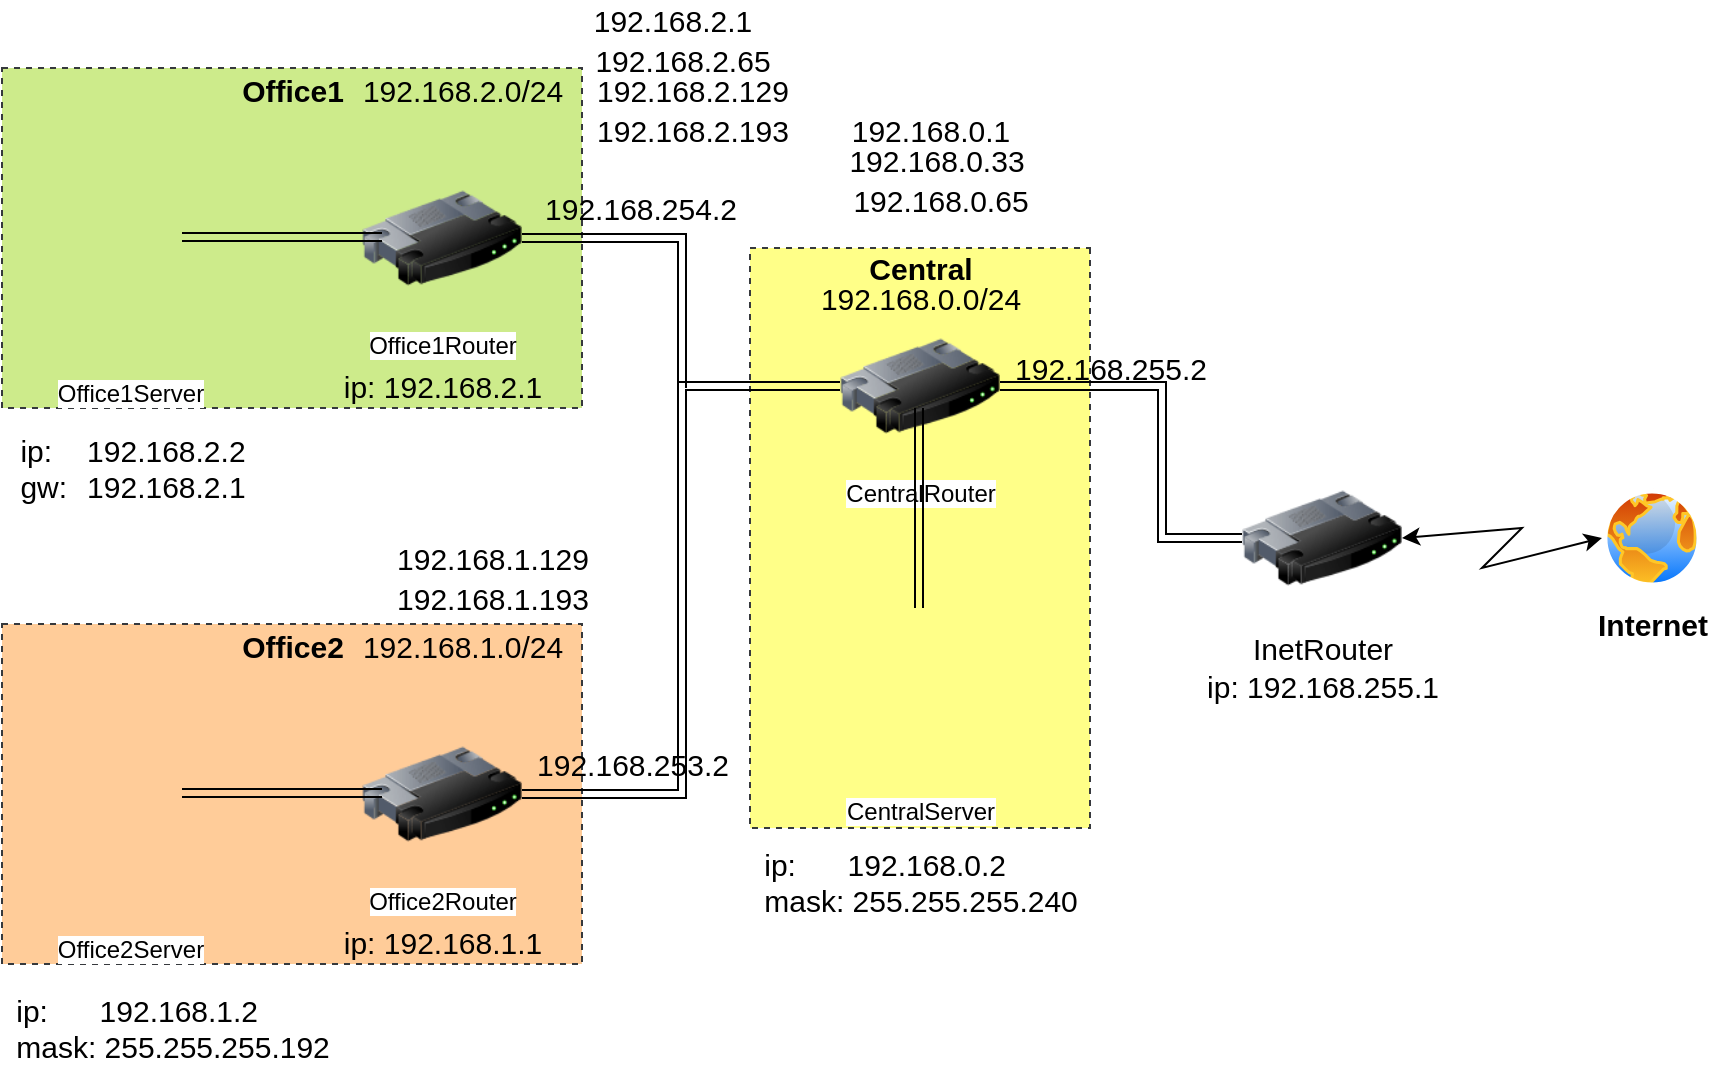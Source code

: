 <mxfile version="15.8.3"><diagram id="cOw5bF9jRMIJZV4UwmW3" name="Page-1"><mxGraphModel dx="888" dy="529" grid="1" gridSize="10" guides="1" tooltips="1" connect="1" arrows="1" fold="1" page="1" pageScale="1" pageWidth="827" pageHeight="1169" background="none" math="0" shadow="0"><root><mxCell id="0"/><mxCell id="1" parent="0"/><mxCell id="xZqb2GM0S9AGK8Y6CNhQ-9" value="" style="rounded=0;whiteSpace=wrap;html=1;dashed=1;fillColor=#cdeb8b;strokeColor=#36393d;" vertex="1" parent="1"><mxGeometry x="40" y="40" width="290" height="170" as="geometry"/></mxCell><mxCell id="xZqb2GM0S9AGK8Y6CNhQ-7" value="Office1Server" style="shape=image;html=1;verticalAlign=top;verticalLabelPosition=bottom;labelBackgroundColor=#ffffff;imageAspect=0;aspect=fixed;image=https://cdn2.iconfinder.com/data/icons/whcompare-isometric-web-hosting-servers/50/server-2-128.png" vertex="1" parent="1"><mxGeometry x="40" y="61" width="128" height="128" as="geometry"/></mxCell><mxCell id="xZqb2GM0S9AGK8Y6CNhQ-10" value="" style="rounded=0;whiteSpace=wrap;html=1;dashed=1;fillColor=#ffcc99;strokeColor=#36393d;" vertex="1" parent="1"><mxGeometry x="40" y="318" width="290" height="170" as="geometry"/></mxCell><mxCell id="xZqb2GM0S9AGK8Y6CNhQ-4" value="Office2Server" style="shape=image;html=1;verticalAlign=top;verticalLabelPosition=bottom;labelBackgroundColor=#ffffff;imageAspect=0;aspect=fixed;image=https://cdn2.iconfinder.com/data/icons/whcompare-isometric-web-hosting-servers/50/server-2-128.png" vertex="1" parent="1"><mxGeometry x="40" y="339" width="128" height="128" as="geometry"/></mxCell><mxCell id="xZqb2GM0S9AGK8Y6CNhQ-13" value="Office1Router" style="image;html=1;image=img/lib/clip_art/networking/Router_128x128.png;dashed=1;" vertex="1" parent="1"><mxGeometry x="220" y="85" width="80" height="80" as="geometry"/></mxCell><mxCell id="xZqb2GM0S9AGK8Y6CNhQ-14" value="Office2Router" style="image;html=1;image=img/lib/clip_art/networking/Router_128x128.png;dashed=1;" vertex="1" parent="1"><mxGeometry x="220" y="363" width="80" height="80" as="geometry"/></mxCell><mxCell id="xZqb2GM0S9AGK8Y6CNhQ-16" value="&lt;font style=&quot;font-size: 15px&quot;&gt;&lt;b&gt;Office1&lt;/b&gt;&lt;/font&gt;" style="text;html=1;align=center;verticalAlign=middle;resizable=0;points=[];autosize=1;strokeColor=none;fillColor=none;" vertex="1" parent="1"><mxGeometry x="150" y="41" width="70" height="20" as="geometry"/></mxCell><mxCell id="xZqb2GM0S9AGK8Y6CNhQ-17" value="&lt;font style=&quot;font-size: 15px&quot;&gt;&lt;b&gt;Office2&lt;/b&gt;&lt;/font&gt;" style="text;html=1;align=center;verticalAlign=middle;resizable=0;points=[];autosize=1;strokeColor=none;fillColor=none;" vertex="1" parent="1"><mxGeometry x="150" y="319" width="70" height="20" as="geometry"/></mxCell><mxCell id="xZqb2GM0S9AGK8Y6CNhQ-20" value="" style="rounded=0;whiteSpace=wrap;html=1;dashed=1;fillColor=#ffff88;strokeColor=#36393d;direction=south;" vertex="1" parent="1"><mxGeometry x="414" y="130" width="170" height="290" as="geometry"/></mxCell><mxCell id="xZqb2GM0S9AGK8Y6CNhQ-5" value="CentralServer" style="shape=image;html=1;verticalAlign=top;verticalLabelPosition=bottom;labelBackgroundColor=#ffffff;imageAspect=0;aspect=fixed;image=https://cdn2.iconfinder.com/data/icons/whcompare-isometric-web-hosting-servers/50/server-2-128.png" vertex="1" parent="1"><mxGeometry x="435" y="270" width="128" height="128" as="geometry"/></mxCell><mxCell id="xZqb2GM0S9AGK8Y6CNhQ-12" value="CentralRouter" style="image;html=1;image=img/lib/clip_art/networking/Router_128x128.png;dashed=1;" vertex="1" parent="1"><mxGeometry x="459" y="159" width="80" height="80" as="geometry"/></mxCell><mxCell id="xZqb2GM0S9AGK8Y6CNhQ-15" value="&lt;font size=&quot;1&quot;&gt;&lt;span style=&quot;font-size: 15px&quot;&gt;InetRouter&lt;/span&gt;&lt;/font&gt;" style="image;html=1;image=img/lib/clip_art/networking/Router_128x128.png;dashed=1;" vertex="1" parent="1"><mxGeometry x="660" y="235" width="80" height="80" as="geometry"/></mxCell><mxCell id="xZqb2GM0S9AGK8Y6CNhQ-21" value="&lt;font style=&quot;font-size: 15px&quot;&gt;&lt;b&gt;Central&lt;/b&gt;&lt;/font&gt;" style="text;html=1;align=center;verticalAlign=middle;resizable=0;points=[];autosize=1;strokeColor=none;fillColor=none;" vertex="1" parent="1"><mxGeometry x="464" y="130" width="70" height="20" as="geometry"/></mxCell><mxCell id="xZqb2GM0S9AGK8Y6CNhQ-22" value="" style="shape=link;html=1;rounded=0;fontSize=15;" edge="1" parent="1"><mxGeometry width="100" relative="1" as="geometry"><mxPoint x="130" y="124.5" as="sourcePoint"/><mxPoint x="230" y="124.5" as="targetPoint"/></mxGeometry></mxCell><mxCell id="xZqb2GM0S9AGK8Y6CNhQ-23" value="" style="shape=link;html=1;rounded=0;fontSize=15;" edge="1" parent="1"><mxGeometry width="100" relative="1" as="geometry"><mxPoint x="130" y="402.5" as="sourcePoint"/><mxPoint x="230" y="402.5" as="targetPoint"/></mxGeometry></mxCell><mxCell id="xZqb2GM0S9AGK8Y6CNhQ-24" value="" style="shape=link;html=1;rounded=0;fontSize=15;" edge="1" parent="1"><mxGeometry width="100" relative="1" as="geometry"><mxPoint x="498.5" y="210" as="sourcePoint"/><mxPoint x="498.5" y="310" as="targetPoint"/></mxGeometry></mxCell><mxCell id="xZqb2GM0S9AGK8Y6CNhQ-25" value="" style="shape=link;html=1;rounded=0;fontSize=15;exitX=1;exitY=0.5;exitDx=0;exitDy=0;entryX=0;entryY=0.5;entryDx=0;entryDy=0;" edge="1" parent="1" source="xZqb2GM0S9AGK8Y6CNhQ-14" target="xZqb2GM0S9AGK8Y6CNhQ-12"><mxGeometry width="100" relative="1" as="geometry"><mxPoint x="420" y="520" as="sourcePoint"/><mxPoint x="380" y="220" as="targetPoint"/><Array as="points"><mxPoint x="380" y="403"/><mxPoint x="380" y="199"/></Array></mxGeometry></mxCell><mxCell id="xZqb2GM0S9AGK8Y6CNhQ-26" value="" style="shape=link;html=1;rounded=0;fontSize=15;exitX=1;exitY=0.5;exitDx=0;exitDy=0;" edge="1" parent="1" source="xZqb2GM0S9AGK8Y6CNhQ-13"><mxGeometry width="100" relative="1" as="geometry"><mxPoint x="364" y="85" as="sourcePoint"/><mxPoint x="380" y="200" as="targetPoint"/><Array as="points"><mxPoint x="380" y="125"/></Array></mxGeometry></mxCell><mxCell id="xZqb2GM0S9AGK8Y6CNhQ-29" value="" style="shape=link;html=1;rounded=0;fontSize=15;entryX=0;entryY=0.5;entryDx=0;entryDy=0;exitX=1;exitY=0.5;exitDx=0;exitDy=0;" edge="1" parent="1" source="xZqb2GM0S9AGK8Y6CNhQ-12" target="xZqb2GM0S9AGK8Y6CNhQ-15"><mxGeometry width="100" relative="1" as="geometry"><mxPoint x="530" y="330" as="sourcePoint"/><mxPoint x="630" y="330" as="targetPoint"/><Array as="points"><mxPoint x="620" y="199"/><mxPoint x="620" y="275"/></Array></mxGeometry></mxCell><mxCell id="xZqb2GM0S9AGK8Y6CNhQ-31" value="" style="endArrow=classic;startArrow=classic;html=1;rounded=0;fontSize=15;exitX=1;exitY=0.5;exitDx=0;exitDy=0;entryX=0;entryY=0.5;entryDx=0;entryDy=0;" edge="1" parent="1" source="xZqb2GM0S9AGK8Y6CNhQ-15" target="xZqb2GM0S9AGK8Y6CNhQ-33"><mxGeometry width="50" height="50" relative="1" as="geometry"><mxPoint x="790" y="300" as="sourcePoint"/><mxPoint x="810" y="275" as="targetPoint"/><Array as="points"><mxPoint x="800" y="270"/><mxPoint x="780" y="290"/></Array></mxGeometry></mxCell><mxCell id="xZqb2GM0S9AGK8Y6CNhQ-33" value="&lt;b&gt;Internet&lt;/b&gt;" style="aspect=fixed;perimeter=ellipsePerimeter;html=1;align=center;shadow=0;dashed=0;spacingTop=3;image;image=img/lib/active_directory/internet_globe.svg;fontSize=15;" vertex="1" parent="1"><mxGeometry x="840" y="250" width="50" height="50" as="geometry"/></mxCell><mxCell id="xZqb2GM0S9AGK8Y6CNhQ-34" value="&lt;div align=&quot;left&quot;&gt;ip: &lt;span style=&quot;white-space: pre&quot;&gt;&#9;&lt;/span&gt;&amp;nbsp; 192.168.0.2&lt;br&gt;&lt;/div&gt;&lt;div&gt;mask: 255.255.255.240&lt;span&gt; &lt;/span&gt;&lt;br&gt;&lt;/div&gt;" style="text;html=1;align=center;verticalAlign=middle;resizable=0;points=[];autosize=1;strokeColor=none;fillColor=none;fontSize=15;" vertex="1" parent="1"><mxGeometry x="414" y="427" width="170" height="40" as="geometry"/></mxCell><mxCell id="xZqb2GM0S9AGK8Y6CNhQ-35" value="192.168.1.0/24" style="text;html=1;align=center;verticalAlign=middle;resizable=0;points=[];autosize=1;strokeColor=none;fillColor=none;fontSize=15;" vertex="1" parent="1"><mxGeometry x="210" y="319" width="120" height="20" as="geometry"/></mxCell><mxCell id="xZqb2GM0S9AGK8Y6CNhQ-37" value="192.168.2.0/24" style="text;html=1;align=center;verticalAlign=middle;resizable=0;points=[];autosize=1;strokeColor=none;fillColor=none;fontSize=15;" vertex="1" parent="1"><mxGeometry x="210" y="41" width="120" height="20" as="geometry"/></mxCell><mxCell id="xZqb2GM0S9AGK8Y6CNhQ-38" value="192.168.0.0/24" style="text;html=1;align=center;verticalAlign=middle;resizable=0;points=[];autosize=1;strokeColor=none;fillColor=none;fontSize=15;" vertex="1" parent="1"><mxGeometry x="439" y="145" width="120" height="20" as="geometry"/></mxCell><mxCell id="xZqb2GM0S9AGK8Y6CNhQ-39" value="&lt;div align=&quot;left&quot;&gt;ip:&lt;span style=&quot;white-space: pre&quot;&gt;&#9;&lt;/span&gt;192.168.2.2&lt;br&gt;&lt;/div&gt;&lt;div&gt;gw:&lt;span style=&quot;white-space: pre&quot;&gt;&#9;&lt;/span&gt;192.168.2.1&lt;br&gt;&lt;/div&gt;" style="text;html=1;align=center;verticalAlign=middle;resizable=0;points=[];autosize=1;strokeColor=none;fillColor=none;fontSize=15;" vertex="1" parent="1"><mxGeometry x="40" y="220" width="130" height="40" as="geometry"/></mxCell><mxCell id="xZqb2GM0S9AGK8Y6CNhQ-40" value="&lt;div align=&quot;left&quot;&gt;ip: &lt;span style=&quot;white-space: pre&quot;&gt;&#9;&lt;/span&gt;&amp;nbsp; 192.168.1.2&lt;br&gt;&lt;/div&gt;&lt;div&gt;mask: 255.255.255.192&lt;br&gt;&lt;/div&gt;" style="text;html=1;align=center;verticalAlign=middle;resizable=0;points=[];autosize=1;strokeColor=none;fillColor=none;fontSize=15;" vertex="1" parent="1"><mxGeometry x="40" y="500" width="170" height="40" as="geometry"/></mxCell><mxCell id="xZqb2GM0S9AGK8Y6CNhQ-41" value="ip: 192.168.255.1" style="text;html=1;align=center;verticalAlign=middle;resizable=0;points=[];autosize=1;strokeColor=none;fillColor=none;fontSize=15;" vertex="1" parent="1"><mxGeometry x="635" y="339" width="130" height="20" as="geometry"/></mxCell><mxCell id="xZqb2GM0S9AGK8Y6CNhQ-42" value="ip: 192.168.1.1" style="text;html=1;align=center;verticalAlign=middle;resizable=0;points=[];autosize=1;strokeColor=none;fillColor=none;fontSize=15;" vertex="1" parent="1"><mxGeometry x="205" y="467" width="110" height="20" as="geometry"/></mxCell><mxCell id="xZqb2GM0S9AGK8Y6CNhQ-43" value="ip: 192.168.2.1" style="text;html=1;align=center;verticalAlign=middle;resizable=0;points=[];autosize=1;strokeColor=none;fillColor=none;fontSize=15;" vertex="1" parent="1"><mxGeometry x="205" y="189" width="110" height="20" as="geometry"/></mxCell><mxCell id="xZqb2GM0S9AGK8Y6CNhQ-44" value="192.168.255.2" style="text;html=1;align=center;verticalAlign=middle;resizable=0;points=[];autosize=1;strokeColor=none;fillColor=none;fontSize=15;" vertex="1" parent="1"><mxGeometry x="539" y="180" width="110" height="20" as="geometry"/></mxCell><mxCell id="xZqb2GM0S9AGK8Y6CNhQ-45" value="192.168.0.1" style="text;html=1;align=center;verticalAlign=middle;resizable=0;points=[];autosize=1;strokeColor=none;fillColor=none;fontSize=15;" vertex="1" parent="1"><mxGeometry x="459" y="61" width="90" height="20" as="geometry"/></mxCell><mxCell id="xZqb2GM0S9AGK8Y6CNhQ-46" value="&lt;div&gt;192.168.0.33&lt;/div&gt;" style="text;html=1;align=center;verticalAlign=middle;resizable=0;points=[];autosize=1;strokeColor=none;fillColor=none;fontSize=15;" vertex="1" parent="1"><mxGeometry x="457" y="76" width="100" height="20" as="geometry"/></mxCell><mxCell id="xZqb2GM0S9AGK8Y6CNhQ-47" value="&lt;div&gt;192.168.0.65&lt;/div&gt;" style="text;html=1;align=center;verticalAlign=middle;resizable=0;points=[];autosize=1;strokeColor=none;fillColor=none;fontSize=15;" vertex="1" parent="1"><mxGeometry x="459" y="96" width="100" height="20" as="geometry"/></mxCell><mxCell id="xZqb2GM0S9AGK8Y6CNhQ-48" value="192.168.254.2" style="text;html=1;align=center;verticalAlign=middle;resizable=0;points=[];autosize=1;strokeColor=none;fillColor=none;fontSize=15;" vertex="1" parent="1"><mxGeometry x="304" y="100" width="110" height="20" as="geometry"/></mxCell><mxCell id="xZqb2GM0S9AGK8Y6CNhQ-49" value="192.168.2.1" style="text;html=1;align=center;verticalAlign=middle;resizable=0;points=[];autosize=1;strokeColor=none;fillColor=none;fontSize=15;" vertex="1" parent="1"><mxGeometry x="330" y="6" width="90" height="20" as="geometry"/></mxCell><mxCell id="xZqb2GM0S9AGK8Y6CNhQ-50" value="192.168.2.65" style="text;html=1;align=center;verticalAlign=middle;resizable=0;points=[];autosize=1;strokeColor=none;fillColor=none;fontSize=15;" vertex="1" parent="1"><mxGeometry x="330" y="26" width="100" height="20" as="geometry"/></mxCell><mxCell id="xZqb2GM0S9AGK8Y6CNhQ-51" value="192.168.2.129" style="text;html=1;align=center;verticalAlign=middle;resizable=0;points=[];autosize=1;strokeColor=none;fillColor=none;fontSize=15;" vertex="1" parent="1"><mxGeometry x="330" y="41" width="110" height="20" as="geometry"/></mxCell><mxCell id="xZqb2GM0S9AGK8Y6CNhQ-52" value="192.168.2.193" style="text;html=1;align=center;verticalAlign=middle;resizable=0;points=[];autosize=1;strokeColor=none;fillColor=none;fontSize=15;" vertex="1" parent="1"><mxGeometry x="330" y="61" width="110" height="20" as="geometry"/></mxCell><mxCell id="xZqb2GM0S9AGK8Y6CNhQ-53" value="192.168.253.2" style="text;html=1;align=center;verticalAlign=middle;resizable=0;points=[];autosize=1;strokeColor=none;fillColor=none;fontSize=15;" vertex="1" parent="1"><mxGeometry x="300" y="378" width="110" height="20" as="geometry"/></mxCell><mxCell id="xZqb2GM0S9AGK8Y6CNhQ-54" value="192.168.1.129" style="text;html=1;align=center;verticalAlign=middle;resizable=0;points=[];autosize=1;strokeColor=none;fillColor=none;fontSize=15;" vertex="1" parent="1"><mxGeometry x="230" y="275" width="110" height="20" as="geometry"/></mxCell><mxCell id="xZqb2GM0S9AGK8Y6CNhQ-55" value="192.168.1.193" style="text;html=1;align=center;verticalAlign=middle;resizable=0;points=[];autosize=1;strokeColor=none;fillColor=none;fontSize=15;" vertex="1" parent="1"><mxGeometry x="230" y="295" width="110" height="20" as="geometry"/></mxCell></root></mxGraphModel></diagram></mxfile>
